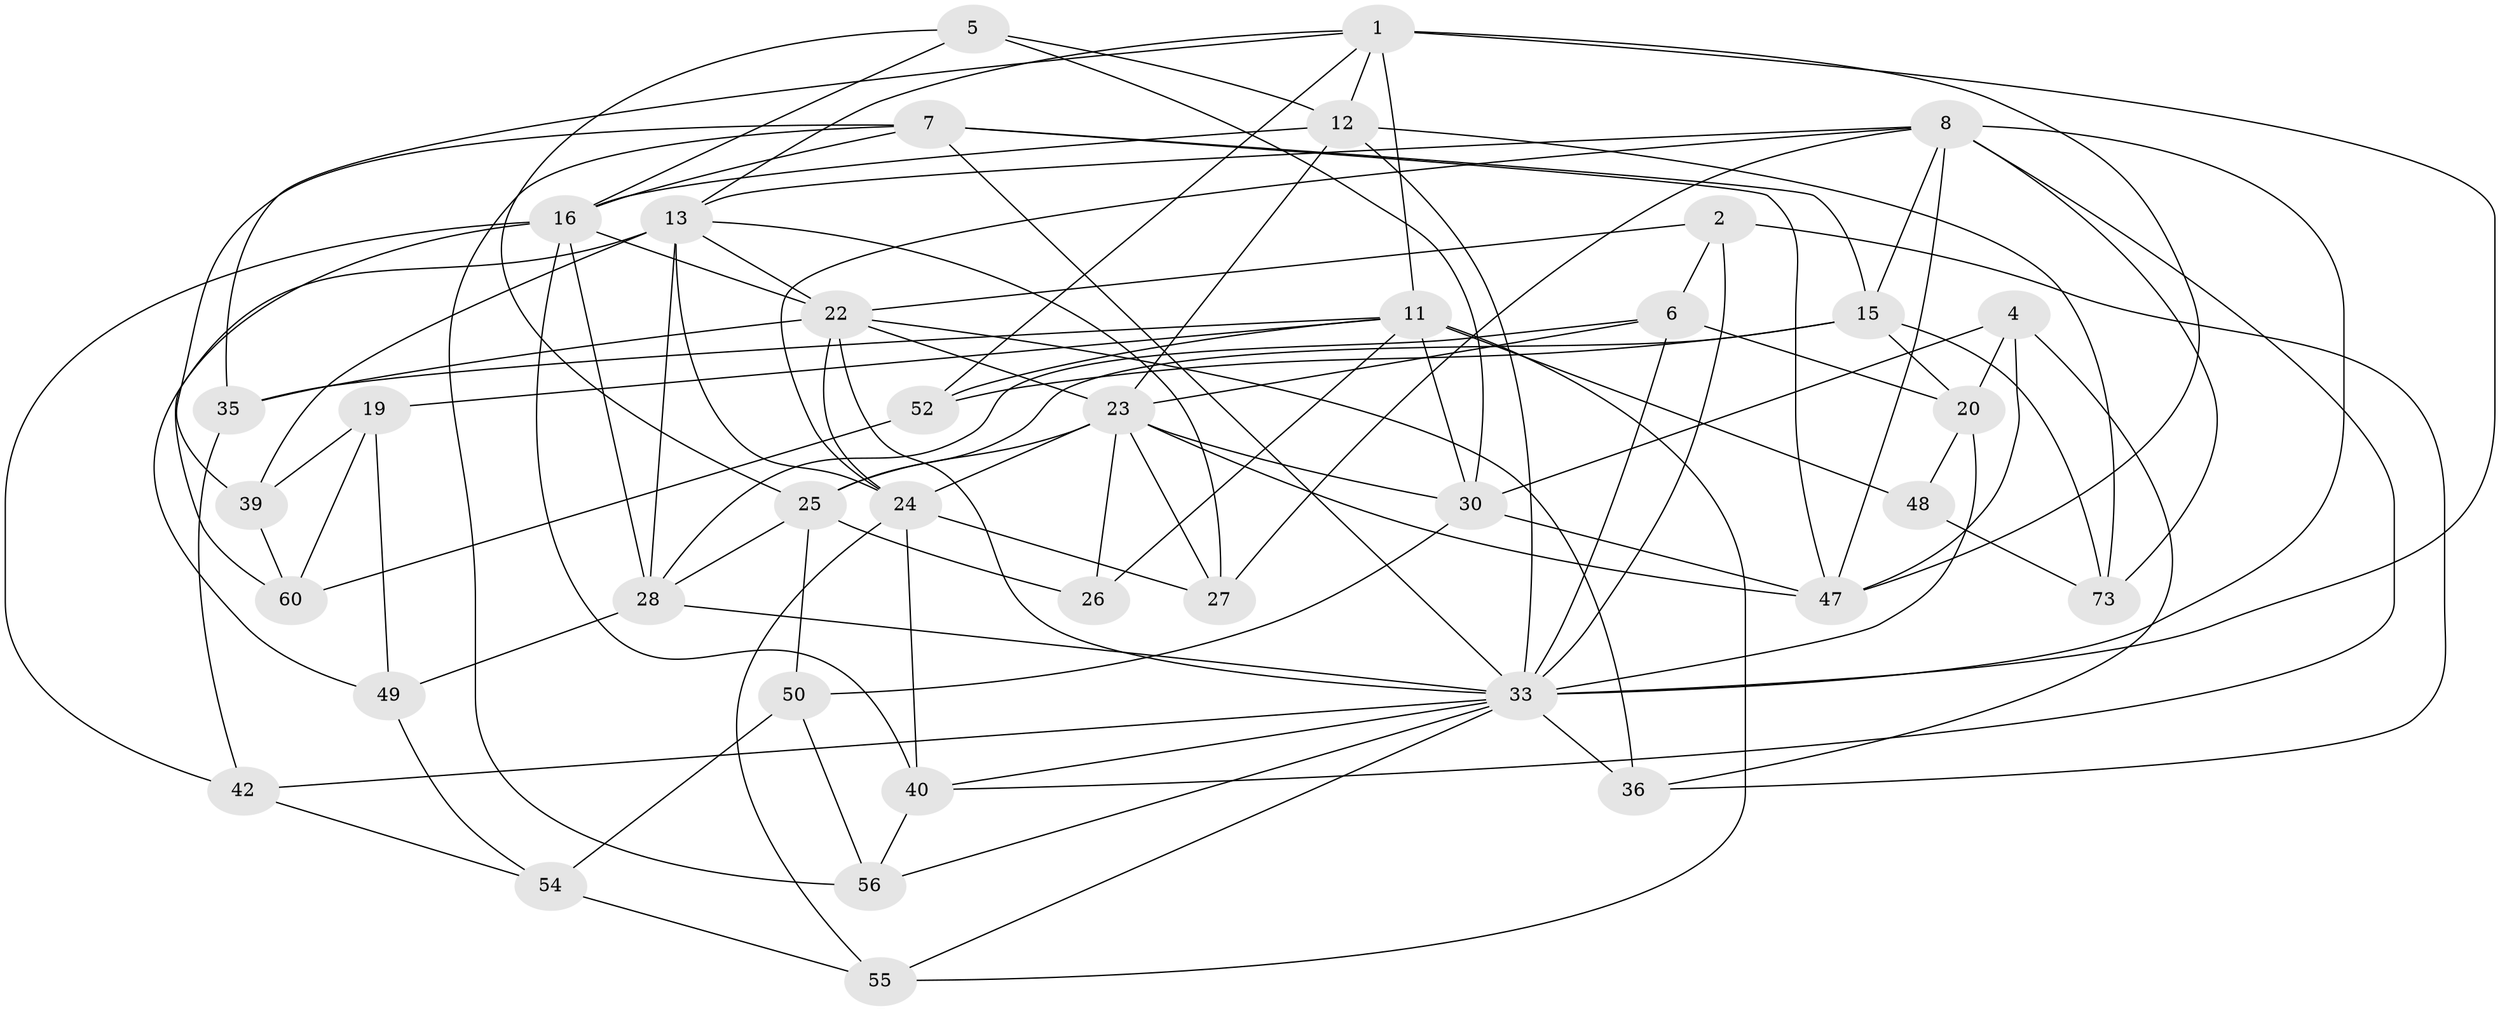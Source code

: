 // original degree distribution, {4: 1.0}
// Generated by graph-tools (version 1.1) at 2025/16/03/09/25 04:16:27]
// undirected, 38 vertices, 104 edges
graph export_dot {
graph [start="1"]
  node [color=gray90,style=filled];
  1 [super="+3+31"];
  2;
  4 [super="+67"];
  5;
  6 [super="+38"];
  7 [super="+9"];
  8 [super="+17+10"];
  11 [super="+14+64"];
  12 [super="+34"];
  13 [super="+41+18"];
  15 [super="+37"];
  16 [super="+21"];
  19;
  20 [super="+59+71"];
  22 [super="+51"];
  23 [super="+45"];
  24 [super="+70+29"];
  25 [super="+44"];
  26;
  27;
  28 [super="+68"];
  30 [super="+72"];
  33 [super="+46+43"];
  35;
  36;
  39;
  40 [super="+69"];
  42;
  47 [super="+63"];
  48;
  49;
  50;
  52 [super="+53"];
  54;
  55;
  56;
  60;
  73;
  1 -- 47;
  1 -- 35;
  1 -- 52 [weight=2];
  1 -- 12;
  1 -- 11 [weight=2];
  1 -- 33 [weight=2];
  1 -- 13;
  2 -- 36;
  2 -- 6;
  2 -- 33;
  2 -- 22;
  4 -- 20 [weight=3];
  4 -- 30;
  4 -- 36;
  4 -- 47;
  5 -- 16;
  5 -- 30;
  5 -- 25;
  5 -- 12;
  6 -- 28;
  6 -- 33 [weight=2];
  6 -- 23;
  6 -- 20;
  7 -- 47;
  7 -- 15;
  7 -- 56;
  7 -- 39;
  7 -- 33;
  7 -- 16;
  8 -- 73;
  8 -- 27;
  8 -- 15;
  8 -- 40;
  8 -- 47;
  8 -- 13;
  8 -- 24;
  8 -- 33;
  11 -- 35;
  11 -- 55;
  11 -- 26;
  11 -- 48;
  11 -- 19;
  11 -- 52 [weight=2];
  11 -- 30;
  12 -- 73;
  12 -- 16;
  12 -- 23;
  12 -- 33;
  13 -- 28;
  13 -- 22;
  13 -- 49;
  13 -- 24;
  13 -- 27;
  13 -- 39;
  15 -- 73;
  15 -- 52;
  15 -- 20;
  15 -- 25;
  16 -- 42;
  16 -- 40;
  16 -- 28;
  16 -- 60;
  16 -- 22;
  19 -- 39;
  19 -- 49;
  19 -- 60;
  20 -- 48 [weight=2];
  20 -- 33;
  22 -- 35;
  22 -- 33;
  22 -- 36;
  22 -- 23;
  22 -- 24;
  23 -- 27;
  23 -- 26 [weight=2];
  23 -- 24;
  23 -- 30;
  23 -- 47;
  23 -- 25;
  24 -- 40 [weight=2];
  24 -- 55;
  24 -- 27;
  25 -- 50;
  25 -- 28;
  25 -- 26;
  28 -- 49;
  28 -- 33;
  30 -- 50;
  30 -- 47;
  33 -- 36;
  33 -- 40;
  33 -- 42;
  33 -- 55;
  33 -- 56;
  35 -- 42;
  39 -- 60;
  40 -- 56;
  42 -- 54;
  48 -- 73;
  49 -- 54;
  50 -- 54;
  50 -- 56;
  52 -- 60;
  54 -- 55;
}

